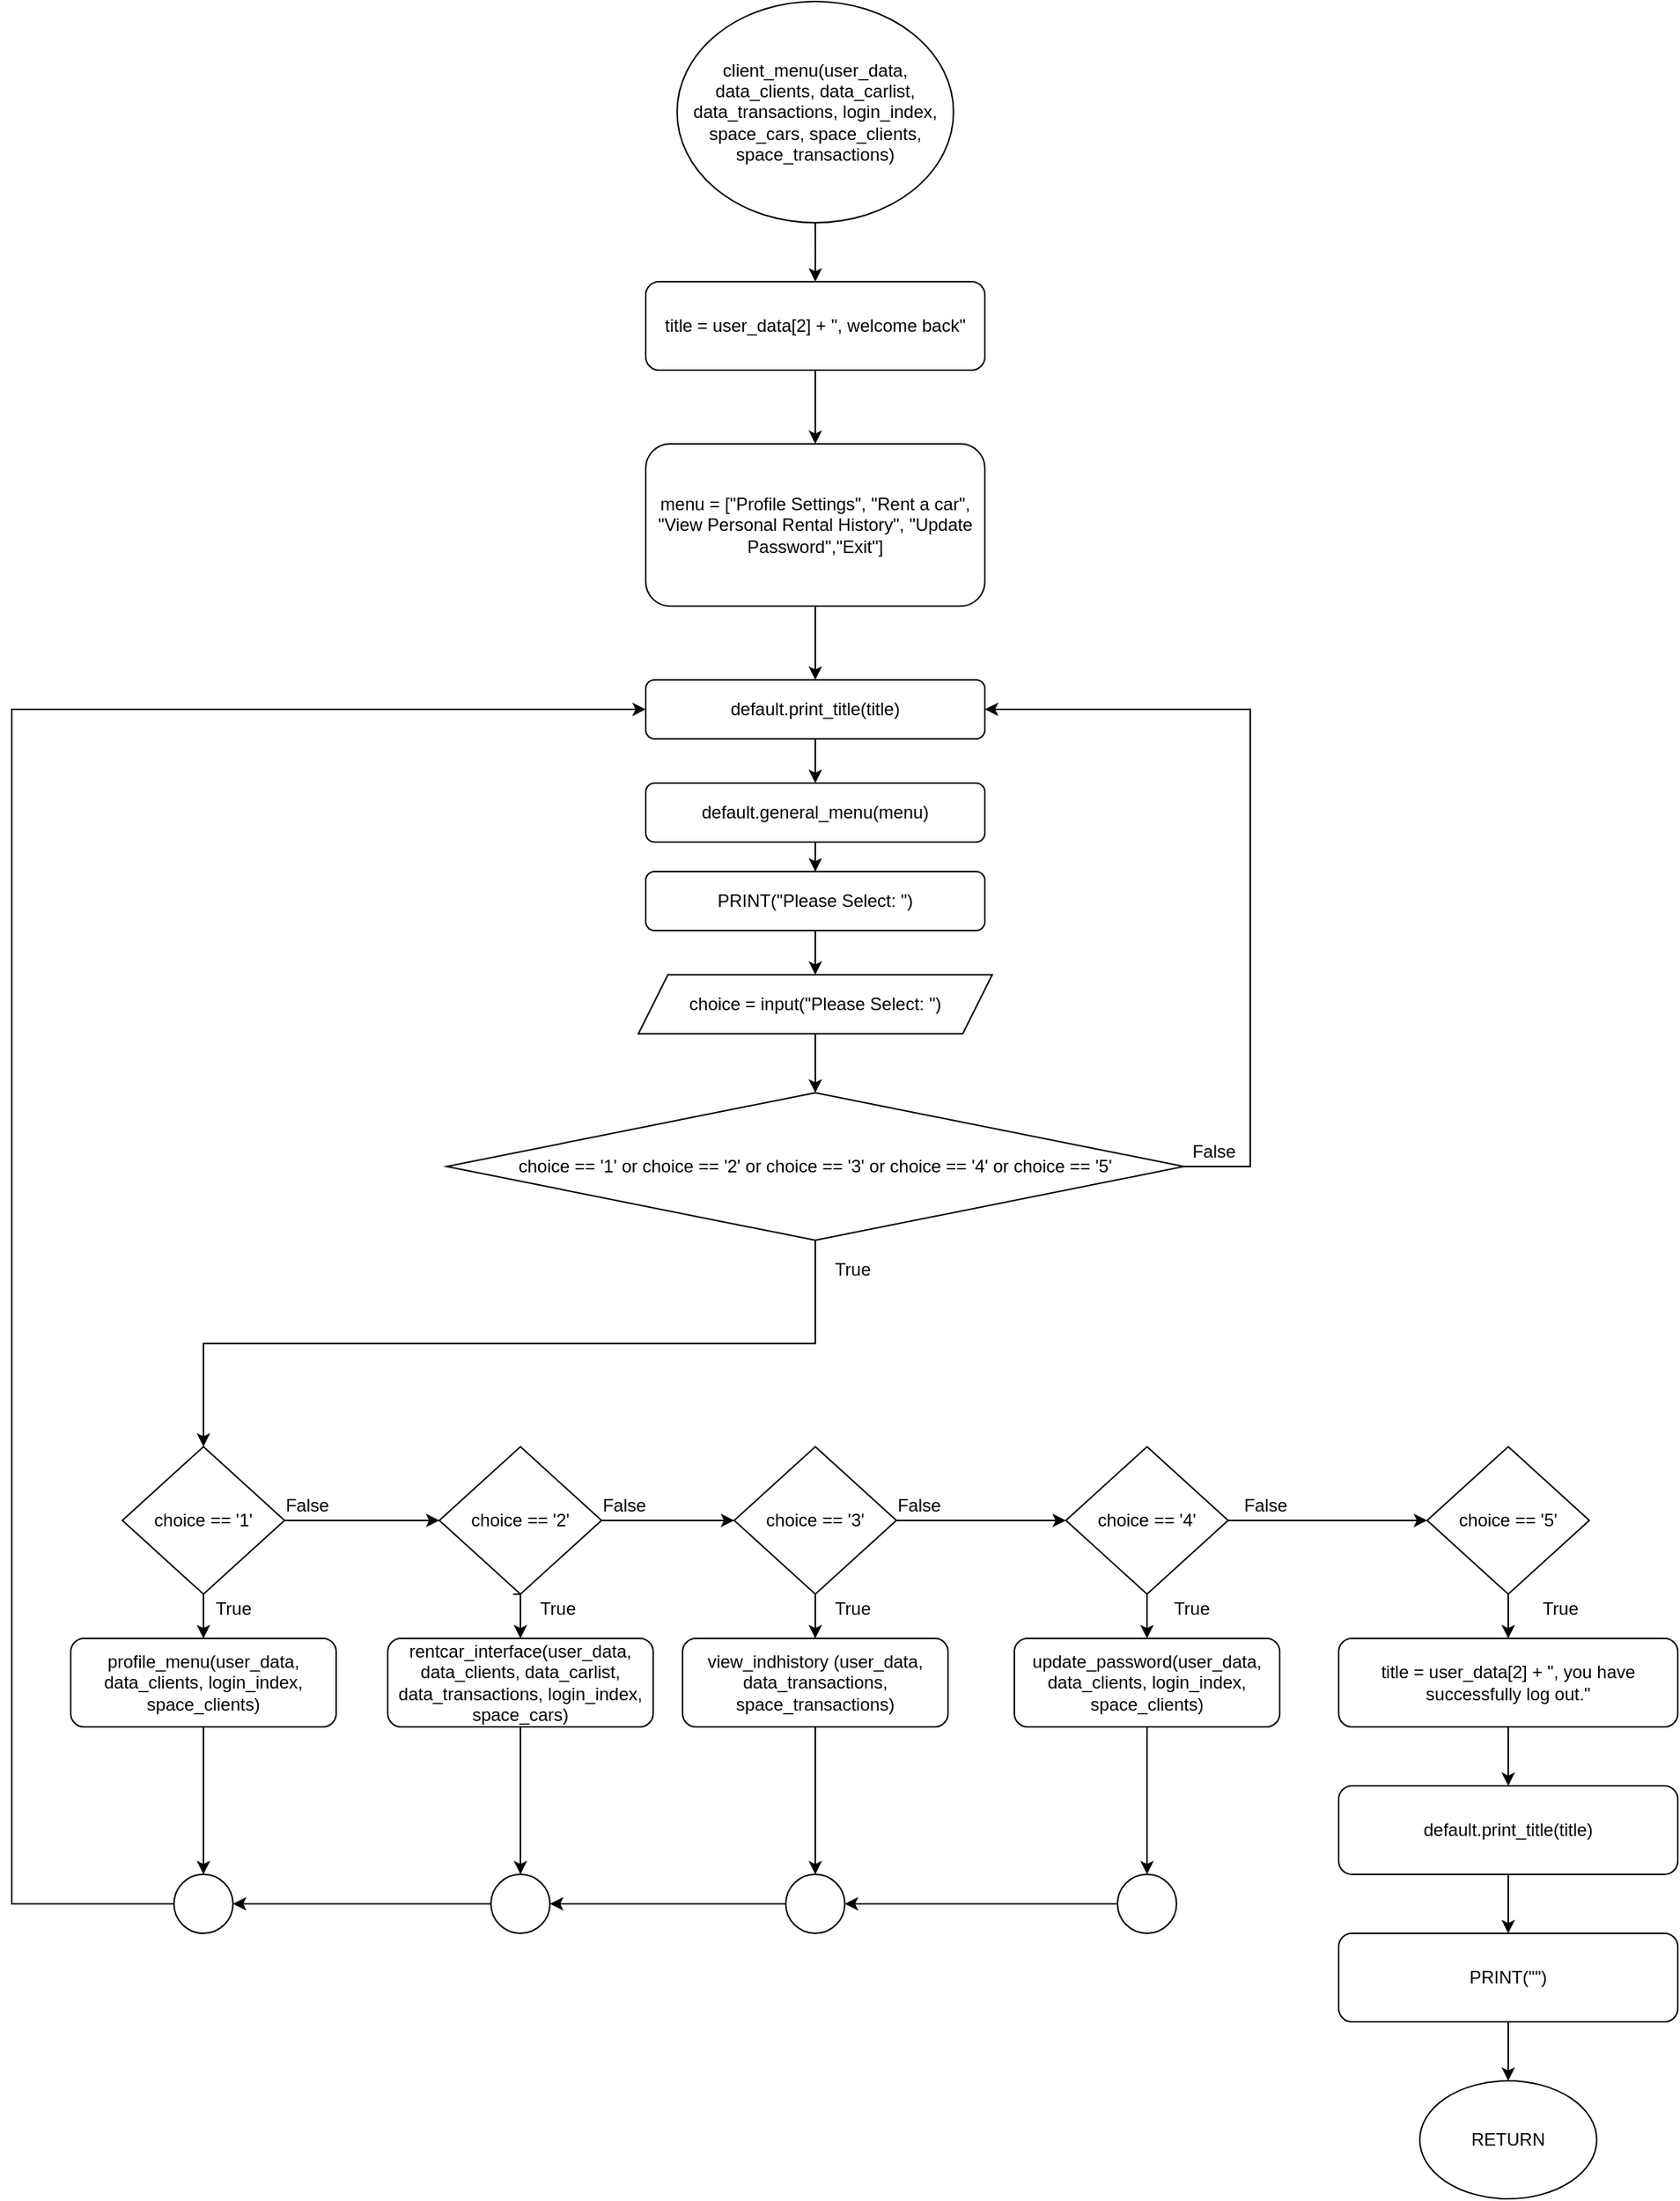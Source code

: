 <mxfile version="14.7.4" type="github">
  <diagram id="gz4QarqbQyLlZrwyYuSH" name="Page-1">
    <mxGraphModel dx="1353" dy="809" grid="1" gridSize="10" guides="1" tooltips="1" connect="1" arrows="1" fold="1" page="1" pageScale="1" pageWidth="3300" pageHeight="4681" math="0" shadow="0">
      <root>
        <mxCell id="0" />
        <mxCell id="1" parent="0" />
        <mxCell id="2tX2r3fWJ1Ex_AaG3o2P-10" value="" style="edgeStyle=orthogonalEdgeStyle;rounded=0;orthogonalLoop=1;jettySize=auto;html=1;" parent="1" source="0KB5lAkNAPburwyj5mUs-1" target="0KB5lAkNAPburwyj5mUs-2" edge="1">
          <mxGeometry relative="1" as="geometry" />
        </mxCell>
        <mxCell id="0KB5lAkNAPburwyj5mUs-1" value="client_menu(user_data, data_clients, data_carlist, data_transactions, login_index, space_cars, space_clients, space_transactions)" style="ellipse;whiteSpace=wrap;html=1;" parent="1" vertex="1">
          <mxGeometry x="781.25" y="80" width="187.5" height="150" as="geometry" />
        </mxCell>
        <mxCell id="2tX2r3fWJ1Ex_AaG3o2P-11" value="" style="edgeStyle=orthogonalEdgeStyle;rounded=0;orthogonalLoop=1;jettySize=auto;html=1;" parent="1" source="0KB5lAkNAPburwyj5mUs-2" target="0KB5lAkNAPburwyj5mUs-3" edge="1">
          <mxGeometry relative="1" as="geometry" />
        </mxCell>
        <mxCell id="0KB5lAkNAPburwyj5mUs-2" value="title = user_data[2] + &quot;, welcome back&quot;" style="rounded=1;whiteSpace=wrap;html=1;" parent="1" vertex="1">
          <mxGeometry x="760" y="270" width="230" height="60" as="geometry" />
        </mxCell>
        <mxCell id="h15Hhl28LzWk26JGnIV6-5" value="" style="edgeStyle=orthogonalEdgeStyle;rounded=0;orthogonalLoop=1;jettySize=auto;html=1;" parent="1" source="0KB5lAkNAPburwyj5mUs-3" target="h15Hhl28LzWk26JGnIV6-2" edge="1">
          <mxGeometry relative="1" as="geometry" />
        </mxCell>
        <mxCell id="0KB5lAkNAPburwyj5mUs-3" value="menu = [&quot;Profile Settings&quot;, &quot;Rent a car&quot;, &quot;View Personal Rental History&quot;, &quot;Update Password&quot;,&quot;Exit&quot;]" style="rounded=1;whiteSpace=wrap;html=1;" parent="1" vertex="1">
          <mxGeometry x="760" y="380" width="230" height="110" as="geometry" />
        </mxCell>
        <mxCell id="2tX2r3fWJ1Ex_AaG3o2P-22" value="" style="edgeStyle=orthogonalEdgeStyle;rounded=0;orthogonalLoop=1;jettySize=auto;html=1;" parent="1" source="0KB5lAkNAPburwyj5mUs-4" target="0KB5lAkNAPburwyj5mUs-5" edge="1">
          <mxGeometry relative="1" as="geometry" />
        </mxCell>
        <mxCell id="0KB5lAkNAPburwyj5mUs-4" value="choice == &#39;5&#39;" style="rhombus;whiteSpace=wrap;html=1;" parent="1" vertex="1">
          <mxGeometry x="1290" y="1060" width="110" height="100" as="geometry" />
        </mxCell>
        <mxCell id="2tX2r3fWJ1Ex_AaG3o2P-23" value="" style="edgeStyle=orthogonalEdgeStyle;rounded=0;orthogonalLoop=1;jettySize=auto;html=1;" parent="1" source="0KB5lAkNAPburwyj5mUs-5" target="K5e5D3taWrWDtkJDI0Ug-1" edge="1">
          <mxGeometry relative="1" as="geometry" />
        </mxCell>
        <mxCell id="0KB5lAkNAPburwyj5mUs-5" value="title = user_data[2] + &quot;, you have successfully log out.&quot;" style="rounded=1;whiteSpace=wrap;html=1;" parent="1" vertex="1">
          <mxGeometry x="1230" y="1190" width="230" height="60" as="geometry" />
        </mxCell>
        <mxCell id="2tX2r3fWJ1Ex_AaG3o2P-24" value="" style="edgeStyle=orthogonalEdgeStyle;rounded=0;orthogonalLoop=1;jettySize=auto;html=1;" parent="1" source="K5e5D3taWrWDtkJDI0Ug-1" target="K5e5D3taWrWDtkJDI0Ug-2" edge="1">
          <mxGeometry relative="1" as="geometry" />
        </mxCell>
        <mxCell id="K5e5D3taWrWDtkJDI0Ug-1" value="default.print_title(title)" style="rounded=1;whiteSpace=wrap;html=1;" parent="1" vertex="1">
          <mxGeometry x="1230" y="1290" width="230" height="60" as="geometry" />
        </mxCell>
        <mxCell id="2tX2r3fWJ1Ex_AaG3o2P-25" value="" style="edgeStyle=orthogonalEdgeStyle;rounded=0;orthogonalLoop=1;jettySize=auto;html=1;" parent="1" source="K5e5D3taWrWDtkJDI0Ug-2" target="K5e5D3taWrWDtkJDI0Ug-3" edge="1">
          <mxGeometry relative="1" as="geometry" />
        </mxCell>
        <mxCell id="K5e5D3taWrWDtkJDI0Ug-2" value="PRINT(&quot;&quot;)" style="rounded=1;whiteSpace=wrap;html=1;" parent="1" vertex="1">
          <mxGeometry x="1230" y="1390" width="230" height="60" as="geometry" />
        </mxCell>
        <mxCell id="K5e5D3taWrWDtkJDI0Ug-3" value="RETURN" style="ellipse;whiteSpace=wrap;html=1;" parent="1" vertex="1">
          <mxGeometry x="1285" y="1490" width="120" height="80" as="geometry" />
        </mxCell>
        <mxCell id="2tX2r3fWJ1Ex_AaG3o2P-18" style="edgeStyle=orthogonalEdgeStyle;rounded=0;orthogonalLoop=1;jettySize=auto;html=1;exitX=0.5;exitY=1;exitDx=0;exitDy=0;entryX=0.5;entryY=0;entryDx=0;entryDy=0;" parent="1" source="K5e5D3taWrWDtkJDI0Ug-4" target="K5e5D3taWrWDtkJDI0Ug-9" edge="1">
          <mxGeometry relative="1" as="geometry" />
        </mxCell>
        <mxCell id="h15Hhl28LzWk26JGnIV6-11" value="" style="edgeStyle=orthogonalEdgeStyle;rounded=0;orthogonalLoop=1;jettySize=auto;html=1;" parent="1" source="K5e5D3taWrWDtkJDI0Ug-4" target="K5e5D3taWrWDtkJDI0Ug-5" edge="1">
          <mxGeometry relative="1" as="geometry" />
        </mxCell>
        <mxCell id="K5e5D3taWrWDtkJDI0Ug-4" value="choice == &#39;1&#39;" style="rhombus;whiteSpace=wrap;html=1;" parent="1" vertex="1">
          <mxGeometry x="405" y="1060" width="110" height="100" as="geometry" />
        </mxCell>
        <mxCell id="2tX2r3fWJ1Ex_AaG3o2P-19" style="edgeStyle=orthogonalEdgeStyle;rounded=0;orthogonalLoop=1;jettySize=auto;html=1;exitX=0.5;exitY=1;exitDx=0;exitDy=0;entryX=0.5;entryY=0;entryDx=0;entryDy=0;" parent="1" edge="1">
          <mxGeometry relative="1" as="geometry">
            <mxPoint x="670.0" y="1160" as="sourcePoint" />
            <mxPoint x="675.0" y="1190" as="targetPoint" />
          </mxGeometry>
        </mxCell>
        <mxCell id="h15Hhl28LzWk26JGnIV6-12" value="" style="edgeStyle=orthogonalEdgeStyle;rounded=0;orthogonalLoop=1;jettySize=auto;html=1;" parent="1" source="K5e5D3taWrWDtkJDI0Ug-5" target="K5e5D3taWrWDtkJDI0Ug-6" edge="1">
          <mxGeometry relative="1" as="geometry" />
        </mxCell>
        <mxCell id="K5e5D3taWrWDtkJDI0Ug-5" value="choice == &#39;2&#39;" style="rhombus;whiteSpace=wrap;html=1;" parent="1" vertex="1">
          <mxGeometry x="620" y="1060" width="110" height="100" as="geometry" />
        </mxCell>
        <mxCell id="2tX2r3fWJ1Ex_AaG3o2P-20" value="" style="edgeStyle=orthogonalEdgeStyle;rounded=0;orthogonalLoop=1;jettySize=auto;html=1;" parent="1" source="K5e5D3taWrWDtkJDI0Ug-6" target="2tX2r3fWJ1Ex_AaG3o2P-5" edge="1">
          <mxGeometry relative="1" as="geometry" />
        </mxCell>
        <mxCell id="h15Hhl28LzWk26JGnIV6-13" value="" style="edgeStyle=orthogonalEdgeStyle;rounded=0;orthogonalLoop=1;jettySize=auto;html=1;" parent="1" source="K5e5D3taWrWDtkJDI0Ug-6" target="K5e5D3taWrWDtkJDI0Ug-7" edge="1">
          <mxGeometry relative="1" as="geometry" />
        </mxCell>
        <mxCell id="K5e5D3taWrWDtkJDI0Ug-6" value="choice == &#39;3&#39;" style="rhombus;whiteSpace=wrap;html=1;" parent="1" vertex="1">
          <mxGeometry x="820" y="1060" width="110" height="100" as="geometry" />
        </mxCell>
        <mxCell id="2tX2r3fWJ1Ex_AaG3o2P-21" value="" style="edgeStyle=orthogonalEdgeStyle;rounded=0;orthogonalLoop=1;jettySize=auto;html=1;" parent="1" source="K5e5D3taWrWDtkJDI0Ug-7" target="2tX2r3fWJ1Ex_AaG3o2P-6" edge="1">
          <mxGeometry relative="1" as="geometry" />
        </mxCell>
        <mxCell id="h15Hhl28LzWk26JGnIV6-14" value="" style="edgeStyle=orthogonalEdgeStyle;rounded=0;orthogonalLoop=1;jettySize=auto;html=1;" parent="1" source="K5e5D3taWrWDtkJDI0Ug-7" target="0KB5lAkNAPburwyj5mUs-4" edge="1">
          <mxGeometry relative="1" as="geometry" />
        </mxCell>
        <mxCell id="K5e5D3taWrWDtkJDI0Ug-7" value="choice == &#39;4&#39;" style="rhombus;whiteSpace=wrap;html=1;" parent="1" vertex="1">
          <mxGeometry x="1045" y="1060" width="110" height="100" as="geometry" />
        </mxCell>
        <mxCell id="2tX2r3fWJ1Ex_AaG3o2P-12" value="" style="edgeStyle=orthogonalEdgeStyle;rounded=0;orthogonalLoop=1;jettySize=auto;html=1;entryX=0.5;entryY=0;entryDx=0;entryDy=0;exitX=0.5;exitY=1;exitDx=0;exitDy=0;" parent="1" source="K5e5D3taWrWDtkJDI0Ug-8" target="K5e5D3taWrWDtkJDI0Ug-4" edge="1">
          <mxGeometry relative="1" as="geometry">
            <mxPoint x="875" y="960.0" as="targetPoint" />
          </mxGeometry>
        </mxCell>
        <mxCell id="h15Hhl28LzWk26JGnIV6-10" style="edgeStyle=orthogonalEdgeStyle;rounded=0;orthogonalLoop=1;jettySize=auto;html=1;entryX=1;entryY=0.5;entryDx=0;entryDy=0;" parent="1" source="K5e5D3taWrWDtkJDI0Ug-8" target="h15Hhl28LzWk26JGnIV6-2" edge="1">
          <mxGeometry relative="1" as="geometry">
            <Array as="points">
              <mxPoint x="1170" y="870" />
              <mxPoint x="1170" y="560" />
            </Array>
          </mxGeometry>
        </mxCell>
        <mxCell id="K5e5D3taWrWDtkJDI0Ug-8" value="choice == &#39;1&#39; or choice == &#39;2&#39; or choice == &#39;3&#39; or choice == &#39;4&#39; or choice == &#39;5&#39;" style="rhombus;whiteSpace=wrap;html=1;" parent="1" vertex="1">
          <mxGeometry x="625" y="820" width="500" height="100" as="geometry" />
        </mxCell>
        <mxCell id="h15Hhl28LzWk26JGnIV6-24" style="edgeStyle=orthogonalEdgeStyle;rounded=0;orthogonalLoop=1;jettySize=auto;html=1;entryX=0.5;entryY=0;entryDx=0;entryDy=0;startArrow=none;startFill=0;endArrow=classic;endFill=1;" parent="1" source="K5e5D3taWrWDtkJDI0Ug-9" target="h15Hhl28LzWk26JGnIV6-20" edge="1">
          <mxGeometry relative="1" as="geometry" />
        </mxCell>
        <mxCell id="K5e5D3taWrWDtkJDI0Ug-9" value="profile_menu(user_data, data_clients, login_index, space_clients)" style="rounded=1;whiteSpace=wrap;html=1;" parent="1" vertex="1">
          <mxGeometry x="370" y="1190" width="180" height="60" as="geometry" />
        </mxCell>
        <mxCell id="h15Hhl28LzWk26JGnIV6-25" value="" style="edgeStyle=orthogonalEdgeStyle;rounded=0;orthogonalLoop=1;jettySize=auto;html=1;startArrow=none;startFill=0;endArrow=classic;endFill=1;" parent="1" source="2tX2r3fWJ1Ex_AaG3o2P-3" target="h15Hhl28LzWk26JGnIV6-21" edge="1">
          <mxGeometry relative="1" as="geometry" />
        </mxCell>
        <mxCell id="2tX2r3fWJ1Ex_AaG3o2P-3" value="rentcar_interface(user_data, data_clients, data_carlist, data_transactions, login_index, space_cars)" style="rounded=1;whiteSpace=wrap;html=1;" parent="1" vertex="1">
          <mxGeometry x="585" y="1190" width="180" height="60" as="geometry" />
        </mxCell>
        <mxCell id="h15Hhl28LzWk26JGnIV6-26" value="" style="edgeStyle=orthogonalEdgeStyle;rounded=0;orthogonalLoop=1;jettySize=auto;html=1;startArrow=none;startFill=0;endArrow=classic;endFill=1;" parent="1" source="2tX2r3fWJ1Ex_AaG3o2P-5" target="h15Hhl28LzWk26JGnIV6-22" edge="1">
          <mxGeometry relative="1" as="geometry" />
        </mxCell>
        <mxCell id="2tX2r3fWJ1Ex_AaG3o2P-5" value="&lt;div&gt;&lt;span&gt;view_indhistory (user_data, data_transactions, space_transactions)&lt;/span&gt;&lt;/div&gt;" style="rounded=1;whiteSpace=wrap;html=1;align=center;" parent="1" vertex="1">
          <mxGeometry x="785" y="1190" width="180" height="60" as="geometry" />
        </mxCell>
        <mxCell id="h15Hhl28LzWk26JGnIV6-27" value="" style="edgeStyle=orthogonalEdgeStyle;rounded=0;orthogonalLoop=1;jettySize=auto;html=1;startArrow=none;startFill=0;endArrow=classic;endFill=1;" parent="1" source="2tX2r3fWJ1Ex_AaG3o2P-6" target="h15Hhl28LzWk26JGnIV6-23" edge="1">
          <mxGeometry relative="1" as="geometry" />
        </mxCell>
        <mxCell id="2tX2r3fWJ1Ex_AaG3o2P-6" value="update_password(user_data, data_clients, login_index, space_clients)" style="rounded=1;whiteSpace=wrap;html=1;" parent="1" vertex="1">
          <mxGeometry x="1010" y="1190" width="180" height="60" as="geometry" />
        </mxCell>
        <mxCell id="h15Hhl28LzWk26JGnIV6-6" value="" style="edgeStyle=orthogonalEdgeStyle;rounded=0;orthogonalLoop=1;jettySize=auto;html=1;" parent="1" source="h15Hhl28LzWk26JGnIV6-2" target="h15Hhl28LzWk26JGnIV6-3" edge="1">
          <mxGeometry relative="1" as="geometry" />
        </mxCell>
        <mxCell id="h15Hhl28LzWk26JGnIV6-2" value="default.print_title(title)" style="rounded=1;whiteSpace=wrap;html=1;" parent="1" vertex="1">
          <mxGeometry x="760" y="540" width="230" height="40" as="geometry" />
        </mxCell>
        <mxCell id="waqB5fCVUn7LWDH6cR-D-5" value="" style="edgeStyle=orthogonalEdgeStyle;rounded=0;orthogonalLoop=1;jettySize=auto;html=1;startArrow=none;startFill=0;endArrow=classic;endFill=1;" parent="1" source="h15Hhl28LzWk26JGnIV6-3" target="waqB5fCVUn7LWDH6cR-D-4" edge="1">
          <mxGeometry relative="1" as="geometry" />
        </mxCell>
        <mxCell id="h15Hhl28LzWk26JGnIV6-3" value="default.general_menu(menu)" style="rounded=1;whiteSpace=wrap;html=1;" parent="1" vertex="1">
          <mxGeometry x="760" y="610" width="230" height="40" as="geometry" />
        </mxCell>
        <mxCell id="h15Hhl28LzWk26JGnIV6-34" style="edgeStyle=orthogonalEdgeStyle;rounded=0;orthogonalLoop=1;jettySize=auto;html=1;entryX=0;entryY=0.5;entryDx=0;entryDy=0;startArrow=none;startFill=0;endArrow=classic;endFill=1;" parent="1" source="h15Hhl28LzWk26JGnIV6-20" target="h15Hhl28LzWk26JGnIV6-2" edge="1">
          <mxGeometry relative="1" as="geometry">
            <Array as="points">
              <mxPoint x="330" y="1370" />
              <mxPoint x="330" y="560" />
            </Array>
          </mxGeometry>
        </mxCell>
        <mxCell id="h15Hhl28LzWk26JGnIV6-20" value="" style="ellipse;whiteSpace=wrap;html=1;aspect=fixed;" parent="1" vertex="1">
          <mxGeometry x="440" y="1350" width="40" height="40" as="geometry" />
        </mxCell>
        <mxCell id="h15Hhl28LzWk26JGnIV6-33" value="" style="edgeStyle=orthogonalEdgeStyle;rounded=0;orthogonalLoop=1;jettySize=auto;html=1;startArrow=none;startFill=0;endArrow=classic;endFill=1;entryX=1;entryY=0.5;entryDx=0;entryDy=0;" parent="1" source="h15Hhl28LzWk26JGnIV6-21" target="h15Hhl28LzWk26JGnIV6-20" edge="1">
          <mxGeometry relative="1" as="geometry">
            <mxPoint x="575" y="1370" as="targetPoint" />
            <Array as="points" />
          </mxGeometry>
        </mxCell>
        <mxCell id="h15Hhl28LzWk26JGnIV6-21" value="" style="ellipse;whiteSpace=wrap;html=1;aspect=fixed;" parent="1" vertex="1">
          <mxGeometry x="655" y="1350" width="40" height="40" as="geometry" />
        </mxCell>
        <mxCell id="h15Hhl28LzWk26JGnIV6-31" style="edgeStyle=orthogonalEdgeStyle;rounded=0;orthogonalLoop=1;jettySize=auto;html=1;entryX=1;entryY=0.5;entryDx=0;entryDy=0;startArrow=none;startFill=0;endArrow=classic;endFill=1;" parent="1" source="h15Hhl28LzWk26JGnIV6-22" target="h15Hhl28LzWk26JGnIV6-21" edge="1">
          <mxGeometry relative="1" as="geometry" />
        </mxCell>
        <mxCell id="h15Hhl28LzWk26JGnIV6-22" value="" style="ellipse;whiteSpace=wrap;html=1;aspect=fixed;" parent="1" vertex="1">
          <mxGeometry x="855" y="1350" width="40" height="40" as="geometry" />
        </mxCell>
        <mxCell id="h15Hhl28LzWk26JGnIV6-30" style="edgeStyle=orthogonalEdgeStyle;rounded=0;orthogonalLoop=1;jettySize=auto;html=1;entryX=1;entryY=0.5;entryDx=0;entryDy=0;startArrow=none;startFill=0;endArrow=classic;endFill=1;" parent="1" source="h15Hhl28LzWk26JGnIV6-23" target="h15Hhl28LzWk26JGnIV6-22" edge="1">
          <mxGeometry relative="1" as="geometry" />
        </mxCell>
        <mxCell id="h15Hhl28LzWk26JGnIV6-23" value="" style="ellipse;whiteSpace=wrap;html=1;aspect=fixed;" parent="1" vertex="1">
          <mxGeometry x="1080" y="1350" width="40" height="40" as="geometry" />
        </mxCell>
        <mxCell id="h15Hhl28LzWk26JGnIV6-35" value="False" style="text;html=1;align=center;verticalAlign=middle;resizable=0;points=[];autosize=1;strokeColor=none;" parent="1" vertex="1">
          <mxGeometry x="1125" y="850" width="40" height="20" as="geometry" />
        </mxCell>
        <mxCell id="h15Hhl28LzWk26JGnIV6-36" value="True" style="text;html=1;align=center;verticalAlign=middle;resizable=0;points=[];autosize=1;strokeColor=none;" parent="1" vertex="1">
          <mxGeometry x="880" y="930" width="40" height="20" as="geometry" />
        </mxCell>
        <mxCell id="h15Hhl28LzWk26JGnIV6-37" value="True" style="text;html=1;align=center;verticalAlign=middle;resizable=0;points=[];autosize=1;strokeColor=none;" parent="1" vertex="1">
          <mxGeometry x="460" y="1160" width="40" height="20" as="geometry" />
        </mxCell>
        <mxCell id="h15Hhl28LzWk26JGnIV6-38" value="True" style="text;html=1;align=center;verticalAlign=middle;resizable=0;points=[];autosize=1;strokeColor=none;" parent="1" vertex="1">
          <mxGeometry x="680" y="1160" width="40" height="20" as="geometry" />
        </mxCell>
        <mxCell id="h15Hhl28LzWk26JGnIV6-39" value="True" style="text;html=1;align=center;verticalAlign=middle;resizable=0;points=[];autosize=1;strokeColor=none;" parent="1" vertex="1">
          <mxGeometry x="880" y="1160" width="40" height="20" as="geometry" />
        </mxCell>
        <mxCell id="h15Hhl28LzWk26JGnIV6-40" value="True" style="text;html=1;align=center;verticalAlign=middle;resizable=0;points=[];autosize=1;strokeColor=none;" parent="1" vertex="1">
          <mxGeometry x="1110" y="1160" width="40" height="20" as="geometry" />
        </mxCell>
        <mxCell id="h15Hhl28LzWk26JGnIV6-41" value="True" style="text;html=1;align=center;verticalAlign=middle;resizable=0;points=[];autosize=1;strokeColor=none;" parent="1" vertex="1">
          <mxGeometry x="1360" y="1160" width="40" height="20" as="geometry" />
        </mxCell>
        <mxCell id="h15Hhl28LzWk26JGnIV6-42" value="False" style="text;html=1;align=center;verticalAlign=middle;resizable=0;points=[];autosize=1;strokeColor=none;" parent="1" vertex="1">
          <mxGeometry x="510" y="1090" width="40" height="20" as="geometry" />
        </mxCell>
        <mxCell id="h15Hhl28LzWk26JGnIV6-43" value="False" style="text;html=1;align=center;verticalAlign=middle;resizable=0;points=[];autosize=1;strokeColor=none;" parent="1" vertex="1">
          <mxGeometry x="725" y="1090" width="40" height="20" as="geometry" />
        </mxCell>
        <mxCell id="h15Hhl28LzWk26JGnIV6-44" value="False" style="text;html=1;align=center;verticalAlign=middle;resizable=0;points=[];autosize=1;strokeColor=none;" parent="1" vertex="1">
          <mxGeometry x="925" y="1090" width="40" height="20" as="geometry" />
        </mxCell>
        <mxCell id="h15Hhl28LzWk26JGnIV6-45" value="False" style="text;html=1;align=center;verticalAlign=middle;resizable=0;points=[];autosize=1;strokeColor=none;" parent="1" vertex="1">
          <mxGeometry x="1160" y="1090" width="40" height="20" as="geometry" />
        </mxCell>
        <mxCell id="waqB5fCVUn7LWDH6cR-D-3" value="" style="edgeStyle=orthogonalEdgeStyle;rounded=0;orthogonalLoop=1;jettySize=auto;html=1;startArrow=none;startFill=0;endArrow=classic;endFill=1;" parent="1" source="waqB5fCVUn7LWDH6cR-D-1" target="K5e5D3taWrWDtkJDI0Ug-8" edge="1">
          <mxGeometry relative="1" as="geometry" />
        </mxCell>
        <mxCell id="waqB5fCVUn7LWDH6cR-D-1" value="choice = input(&quot;Please Select: &quot;)" style="shape=parallelogram;perimeter=parallelogramPerimeter;whiteSpace=wrap;html=1;fixedSize=1;" parent="1" vertex="1">
          <mxGeometry x="755" y="740" width="240" height="40" as="geometry" />
        </mxCell>
        <mxCell id="waqB5fCVUn7LWDH6cR-D-6" value="" style="edgeStyle=orthogonalEdgeStyle;rounded=0;orthogonalLoop=1;jettySize=auto;html=1;startArrow=none;startFill=0;endArrow=classic;endFill=1;" parent="1" source="waqB5fCVUn7LWDH6cR-D-4" target="waqB5fCVUn7LWDH6cR-D-1" edge="1">
          <mxGeometry relative="1" as="geometry" />
        </mxCell>
        <mxCell id="waqB5fCVUn7LWDH6cR-D-4" value="PRINT(&quot;Please Select: &quot;)" style="rounded=1;whiteSpace=wrap;html=1;" parent="1" vertex="1">
          <mxGeometry x="760" y="670" width="230" height="40" as="geometry" />
        </mxCell>
      </root>
    </mxGraphModel>
  </diagram>
</mxfile>
